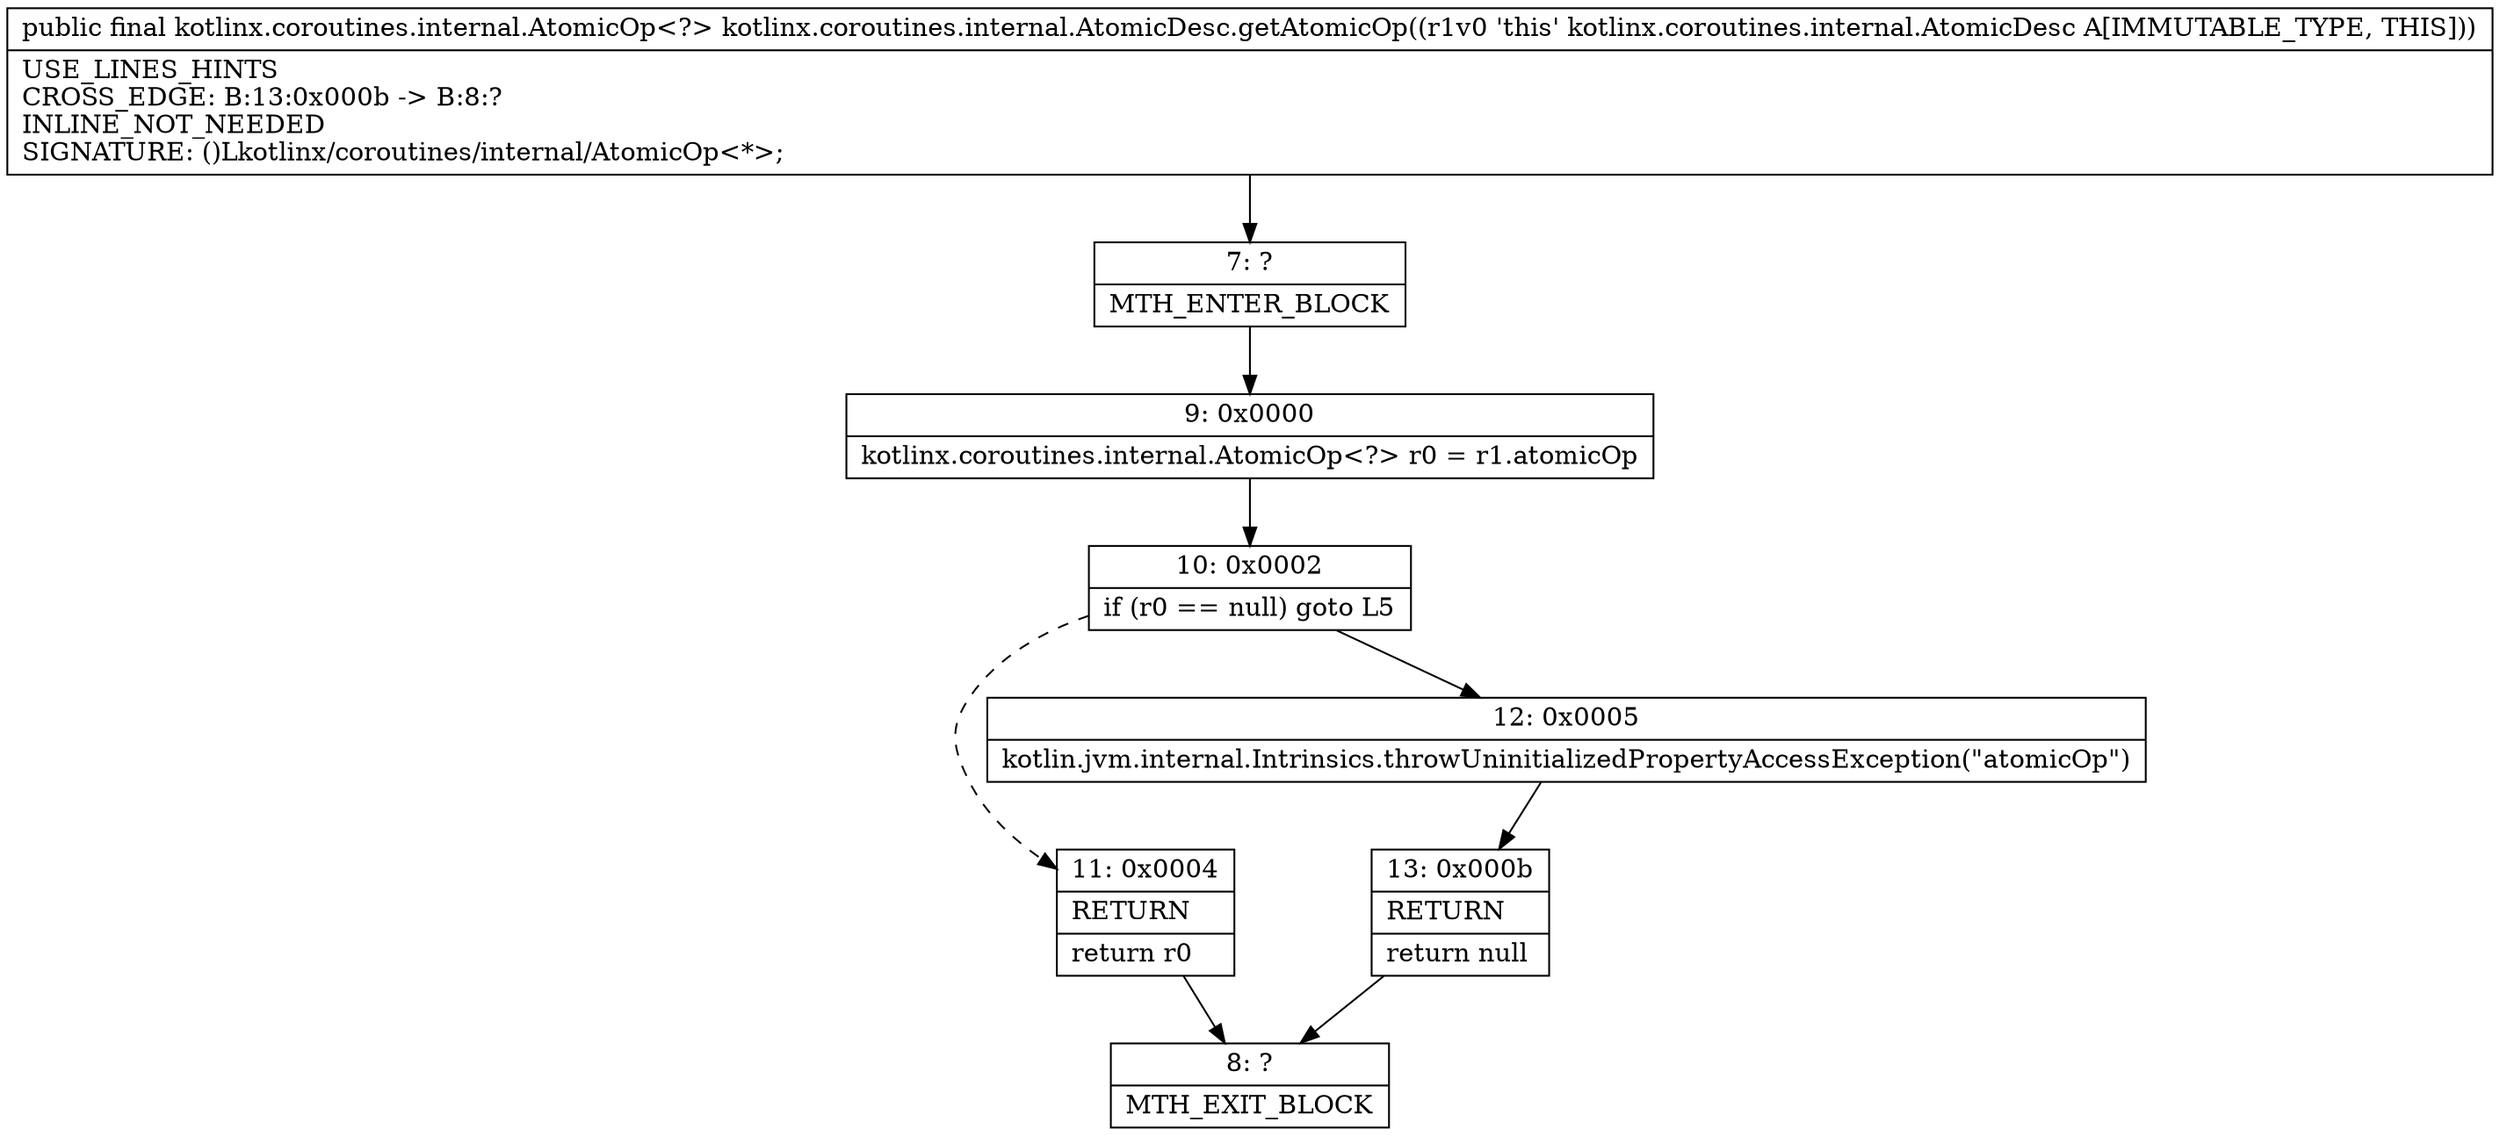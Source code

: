 digraph "CFG forkotlinx.coroutines.internal.AtomicDesc.getAtomicOp()Lkotlinx\/coroutines\/internal\/AtomicOp;" {
Node_7 [shape=record,label="{7\:\ ?|MTH_ENTER_BLOCK\l}"];
Node_9 [shape=record,label="{9\:\ 0x0000|kotlinx.coroutines.internal.AtomicOp\<?\> r0 = r1.atomicOp\l}"];
Node_10 [shape=record,label="{10\:\ 0x0002|if (r0 == null) goto L5\l}"];
Node_11 [shape=record,label="{11\:\ 0x0004|RETURN\l|return r0\l}"];
Node_8 [shape=record,label="{8\:\ ?|MTH_EXIT_BLOCK\l}"];
Node_12 [shape=record,label="{12\:\ 0x0005|kotlin.jvm.internal.Intrinsics.throwUninitializedPropertyAccessException(\"atomicOp\")\l}"];
Node_13 [shape=record,label="{13\:\ 0x000b|RETURN\l|return null\l}"];
MethodNode[shape=record,label="{public final kotlinx.coroutines.internal.AtomicOp\<?\> kotlinx.coroutines.internal.AtomicDesc.getAtomicOp((r1v0 'this' kotlinx.coroutines.internal.AtomicDesc A[IMMUTABLE_TYPE, THIS]))  | USE_LINES_HINTS\lCROSS_EDGE: B:13:0x000b \-\> B:8:?\lINLINE_NOT_NEEDED\lSIGNATURE: ()Lkotlinx\/coroutines\/internal\/AtomicOp\<*\>;\l}"];
MethodNode -> Node_7;Node_7 -> Node_9;
Node_9 -> Node_10;
Node_10 -> Node_11[style=dashed];
Node_10 -> Node_12;
Node_11 -> Node_8;
Node_12 -> Node_13;
Node_13 -> Node_8;
}

